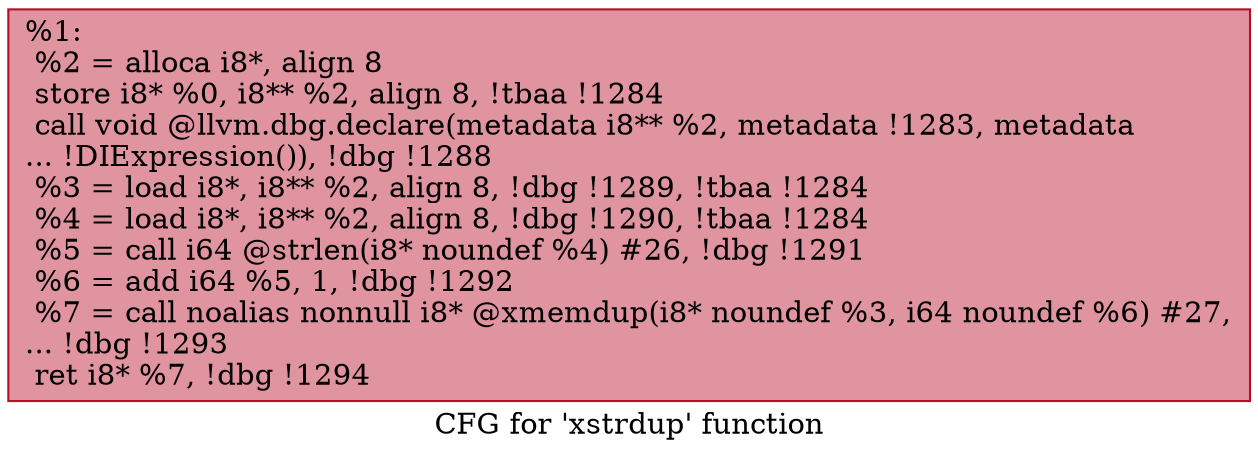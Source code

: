 digraph "CFG for 'xstrdup' function" {
	label="CFG for 'xstrdup' function";

	Node0x2739c00 [shape=record,color="#b70d28ff", style=filled, fillcolor="#b70d2870",label="{%1:\l  %2 = alloca i8*, align 8\l  store i8* %0, i8** %2, align 8, !tbaa !1284\l  call void @llvm.dbg.declare(metadata i8** %2, metadata !1283, metadata\l... !DIExpression()), !dbg !1288\l  %3 = load i8*, i8** %2, align 8, !dbg !1289, !tbaa !1284\l  %4 = load i8*, i8** %2, align 8, !dbg !1290, !tbaa !1284\l  %5 = call i64 @strlen(i8* noundef %4) #26, !dbg !1291\l  %6 = add i64 %5, 1, !dbg !1292\l  %7 = call noalias nonnull i8* @xmemdup(i8* noundef %3, i64 noundef %6) #27,\l... !dbg !1293\l  ret i8* %7, !dbg !1294\l}"];
}
